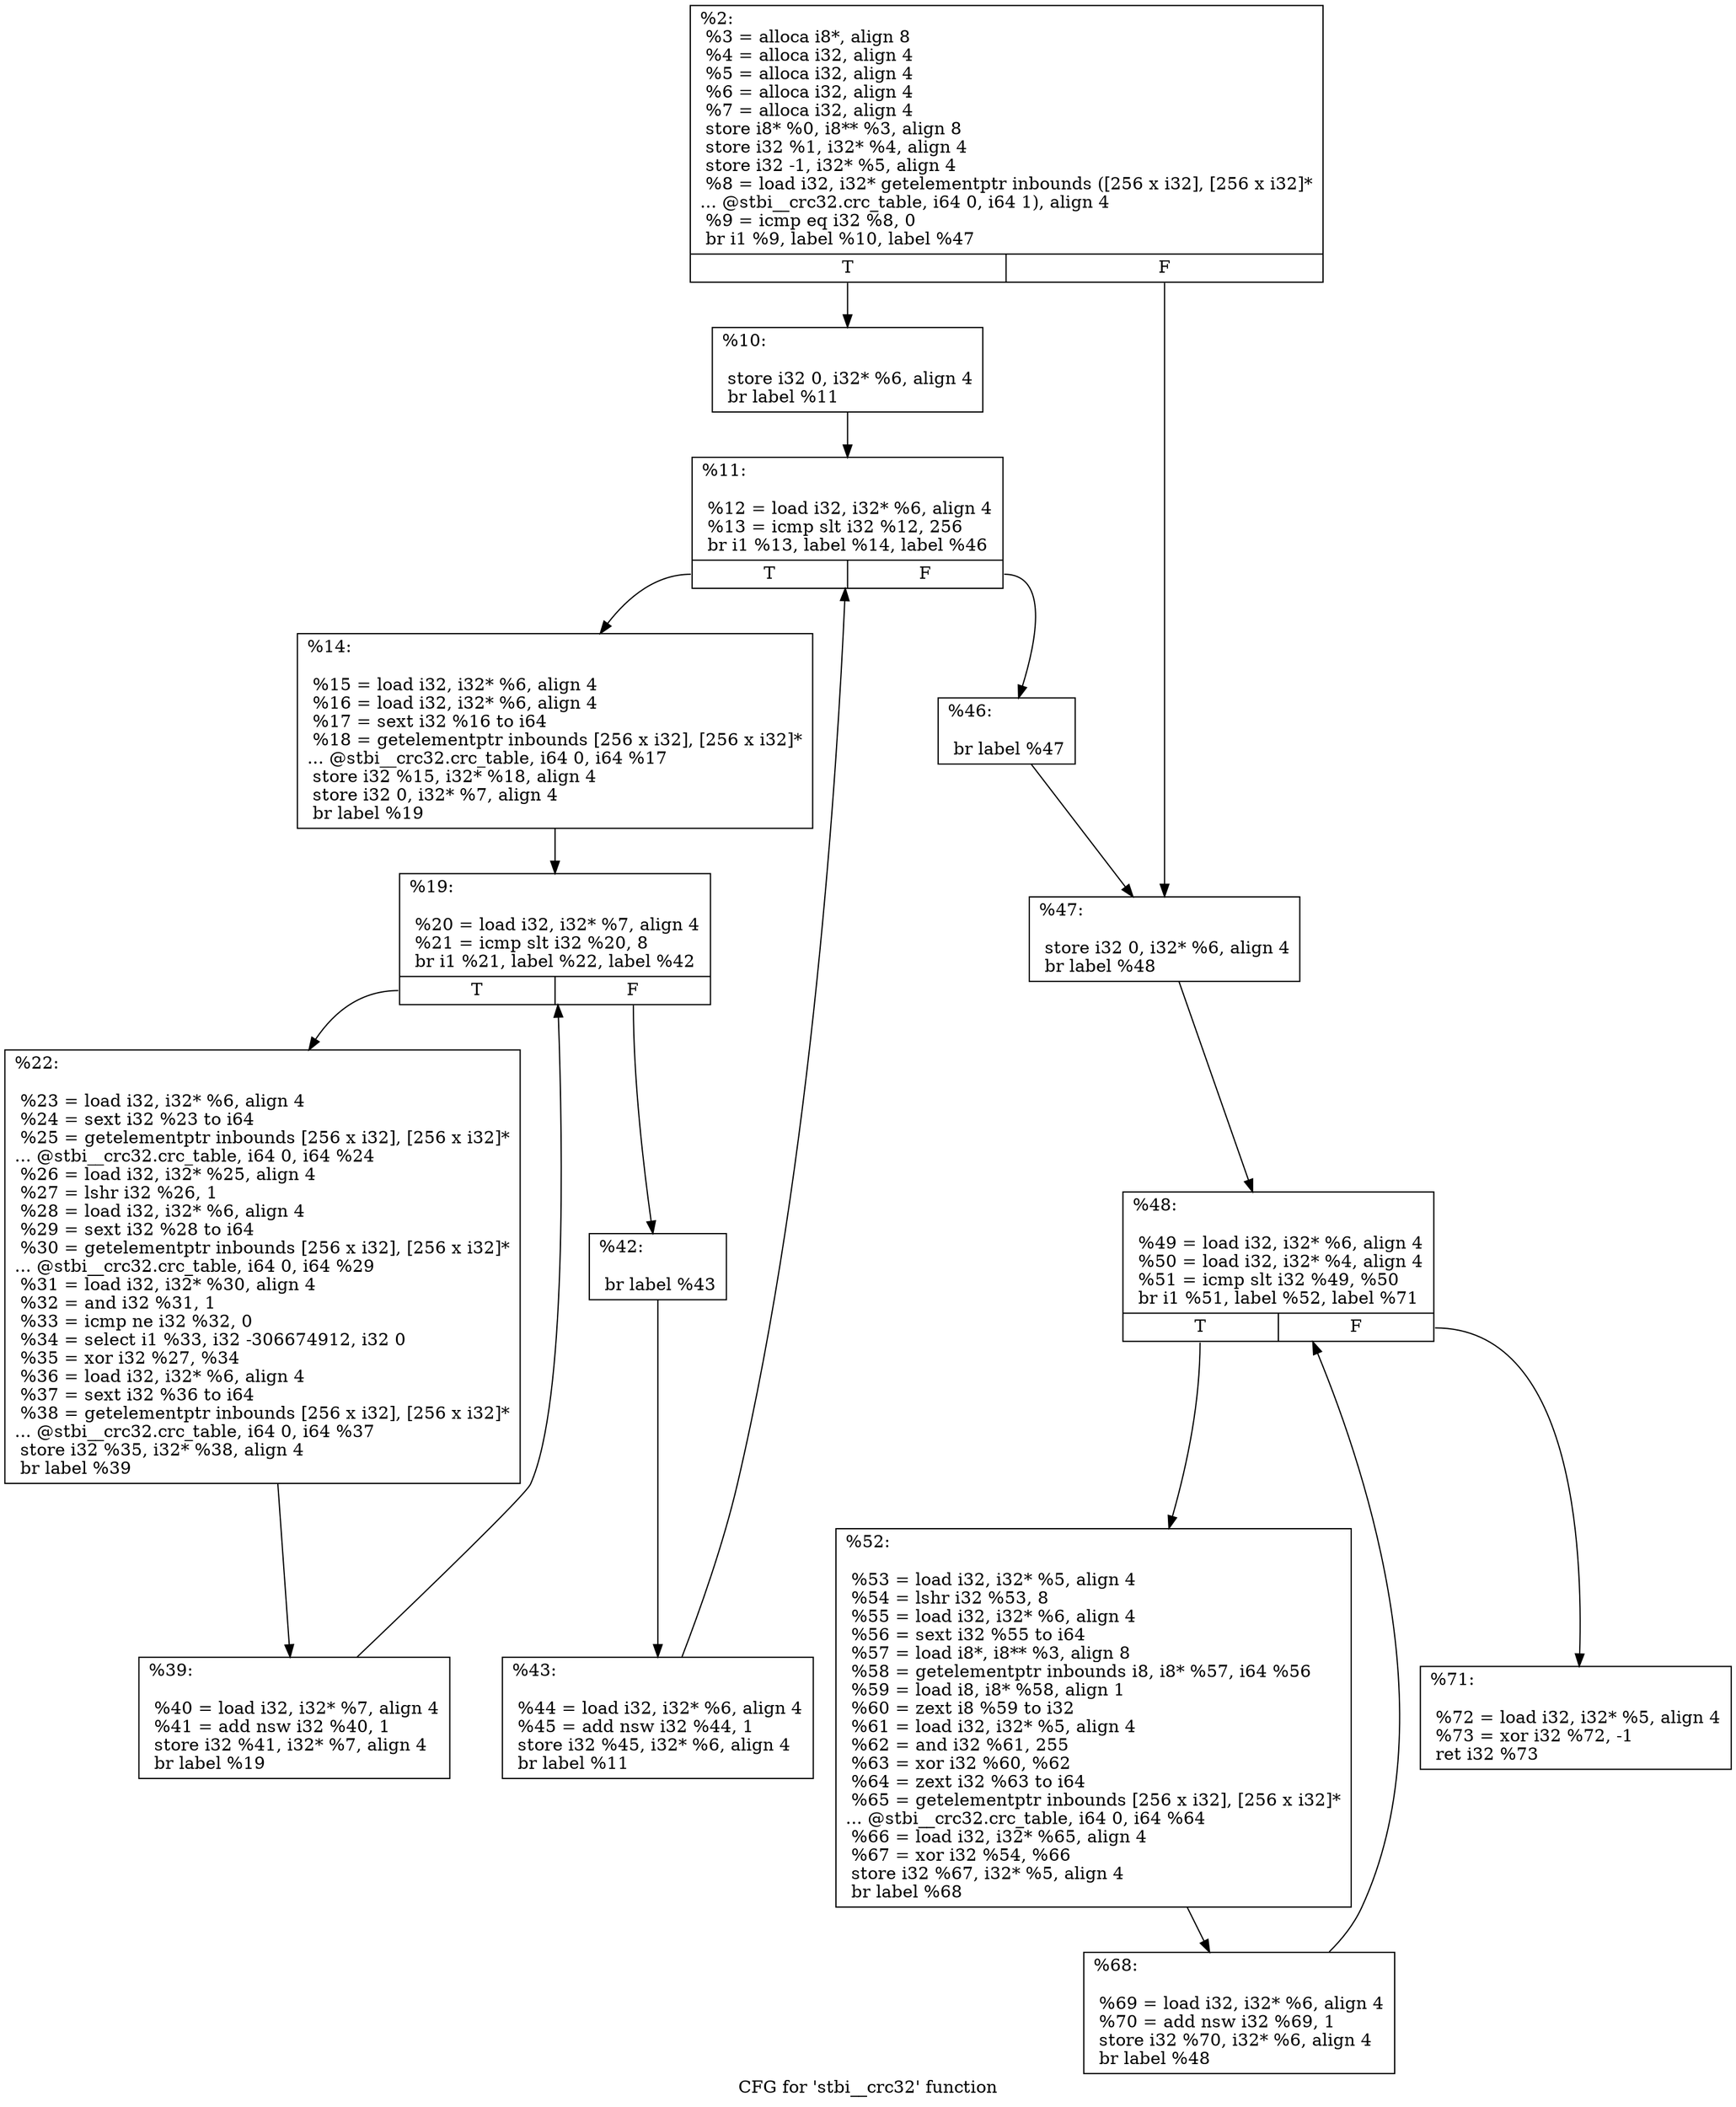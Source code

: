 digraph "CFG for 'stbi__crc32' function" {
	label="CFG for 'stbi__crc32' function";

	Node0x298e650 [shape=record,label="{%2:\l  %3 = alloca i8*, align 8\l  %4 = alloca i32, align 4\l  %5 = alloca i32, align 4\l  %6 = alloca i32, align 4\l  %7 = alloca i32, align 4\l  store i8* %0, i8** %3, align 8\l  store i32 %1, i32* %4, align 4\l  store i32 -1, i32* %5, align 4\l  %8 = load i32, i32* getelementptr inbounds ([256 x i32], [256 x i32]*\l... @stbi__crc32.crc_table, i64 0, i64 1), align 4\l  %9 = icmp eq i32 %8, 0\l  br i1 %9, label %10, label %47\l|{<s0>T|<s1>F}}"];
	Node0x298e650:s0 -> Node0x298e7c0;
	Node0x298e650:s1 -> Node0x298ec70;
	Node0x298e7c0 [shape=record,label="{%10:\l\l  store i32 0, i32* %6, align 4\l  br label %11\l}"];
	Node0x298e7c0 -> Node0x298ee10;
	Node0x298ee10 [shape=record,label="{%11:\l\l  %12 = load i32, i32* %6, align 4\l  %13 = icmp slt i32 %12, 256\l  br i1 %13, label %14, label %46\l|{<s0>T|<s1>F}}"];
	Node0x298ee10:s0 -> Node0x298ef40;
	Node0x298ee10:s1 -> Node0x298ef90;
	Node0x298ef40 [shape=record,label="{%14:\l\l  %15 = load i32, i32* %6, align 4\l  %16 = load i32, i32* %6, align 4\l  %17 = sext i32 %16 to i64\l  %18 = getelementptr inbounds [256 x i32], [256 x i32]*\l... @stbi__crc32.crc_table, i64 0, i64 %17\l  store i32 %15, i32* %18, align 4\l  store i32 0, i32* %7, align 4\l  br label %19\l}"];
	Node0x298ef40 -> Node0x298f420;
	Node0x298f420 [shape=record,label="{%19:\l\l  %20 = load i32, i32* %7, align 4\l  %21 = icmp slt i32 %20, 8\l  br i1 %21, label %22, label %42\l|{<s0>T|<s1>F}}"];
	Node0x298f420:s0 -> Node0x298f5b0;
	Node0x298f420:s1 -> Node0x298f600;
	Node0x298f5b0 [shape=record,label="{%22:\l\l  %23 = load i32, i32* %6, align 4\l  %24 = sext i32 %23 to i64\l  %25 = getelementptr inbounds [256 x i32], [256 x i32]*\l... @stbi__crc32.crc_table, i64 0, i64 %24\l  %26 = load i32, i32* %25, align 4\l  %27 = lshr i32 %26, 1\l  %28 = load i32, i32* %6, align 4\l  %29 = sext i32 %28 to i64\l  %30 = getelementptr inbounds [256 x i32], [256 x i32]*\l... @stbi__crc32.crc_table, i64 0, i64 %29\l  %31 = load i32, i32* %30, align 4\l  %32 = and i32 %31, 1\l  %33 = icmp ne i32 %32, 0\l  %34 = select i1 %33, i32 -306674912, i32 0\l  %35 = xor i32 %27, %34\l  %36 = load i32, i32* %6, align 4\l  %37 = sext i32 %36 to i64\l  %38 = getelementptr inbounds [256 x i32], [256 x i32]*\l... @stbi__crc32.crc_table, i64 0, i64 %37\l  store i32 %35, i32* %38, align 4\l  br label %39\l}"];
	Node0x298f5b0 -> Node0x2990010;
	Node0x2990010 [shape=record,label="{%39:\l\l  %40 = load i32, i32* %7, align 4\l  %41 = add nsw i32 %40, 1\l  store i32 %41, i32* %7, align 4\l  br label %19\l}"];
	Node0x2990010 -> Node0x298f420;
	Node0x298f600 [shape=record,label="{%42:\l\l  br label %43\l}"];
	Node0x298f600 -> Node0x29902c0;
	Node0x29902c0 [shape=record,label="{%43:\l\l  %44 = load i32, i32* %6, align 4\l  %45 = add nsw i32 %44, 1\l  store i32 %45, i32* %6, align 4\l  br label %11\l}"];
	Node0x29902c0 -> Node0x298ee10;
	Node0x298ef90 [shape=record,label="{%46:\l\l  br label %47\l}"];
	Node0x298ef90 -> Node0x298ec70;
	Node0x298ec70 [shape=record,label="{%47:\l\l  store i32 0, i32* %6, align 4\l  br label %48\l}"];
	Node0x298ec70 -> Node0x2990610;
	Node0x2990610 [shape=record,label="{%48:\l\l  %49 = load i32, i32* %6, align 4\l  %50 = load i32, i32* %4, align 4\l  %51 = icmp slt i32 %49, %50\l  br i1 %51, label %52, label %71\l|{<s0>T|<s1>F}}"];
	Node0x2990610:s0 -> Node0x2990800;
	Node0x2990610:s1 -> Node0x2990850;
	Node0x2990800 [shape=record,label="{%52:\l\l  %53 = load i32, i32* %5, align 4\l  %54 = lshr i32 %53, 8\l  %55 = load i32, i32* %6, align 4\l  %56 = sext i32 %55 to i64\l  %57 = load i8*, i8** %3, align 8\l  %58 = getelementptr inbounds i8, i8* %57, i64 %56\l  %59 = load i8, i8* %58, align 1\l  %60 = zext i8 %59 to i32\l  %61 = load i32, i32* %5, align 4\l  %62 = and i32 %61, 255\l  %63 = xor i32 %60, %62\l  %64 = zext i32 %63 to i64\l  %65 = getelementptr inbounds [256 x i32], [256 x i32]*\l... @stbi__crc32.crc_table, i64 0, i64 %64\l  %66 = load i32, i32* %65, align 4\l  %67 = xor i32 %54, %66\l  store i32 %67, i32* %5, align 4\l  br label %68\l}"];
	Node0x2990800 -> Node0x2991250;
	Node0x2991250 [shape=record,label="{%68:\l\l  %69 = load i32, i32* %6, align 4\l  %70 = add nsw i32 %69, 1\l  store i32 %70, i32* %6, align 4\l  br label %48\l}"];
	Node0x2991250 -> Node0x2990610;
	Node0x2990850 [shape=record,label="{%71:\l\l  %72 = load i32, i32* %5, align 4\l  %73 = xor i32 %72, -1\l  ret i32 %73\l}"];
}
